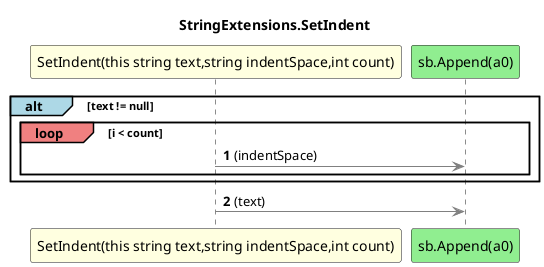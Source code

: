 @startuml StringExtensions.SetIndent
title StringExtensions.SetIndent
participant "SetIndent(this string text,string indentSpace,int count)" as SetIndent_p0_p1_p2 #LightYellow
participant "sb.Append(a0)" as sb_Append_a0 #LightGreen
autonumber
alt#LightBlue text != null
    loop#LightCoral i < count
        SetIndent_p0_p1_p2 -[#grey]> sb_Append_a0 : (indentSpace)
    end
end
SetIndent_p0_p1_p2 -[#grey]> sb_Append_a0 : (text)
@enduml
